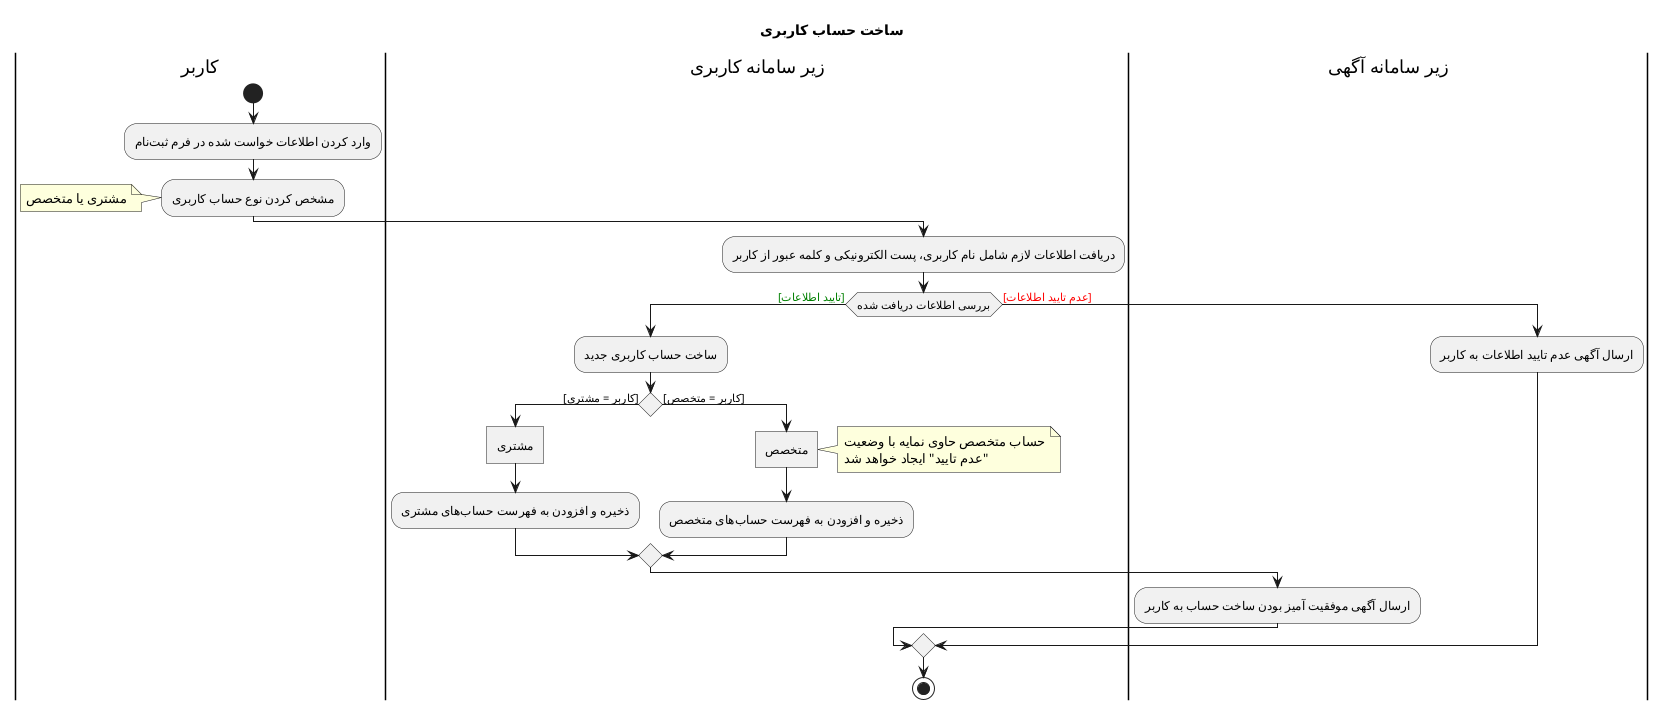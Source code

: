 @startuml Signup
Title ساخت حساب کاربری
!theme _none_ 
|کاربر|
start
:وارد کردن اطلاعات خواست شده در فرم ثبت‌نام;
:مشخص کردن نوع حساب کاربری;
note left: مشتری یا متخصص
|زیر سامانه کاربری|
:دریافت اطلاعات لازم شامل نام کاربری، پست الکترونیکی و کلمه عبور از کاربر;
if (بررسی اطلاعات دریافت شده) then (<color:green>[تایید اطلاعات])
  :ساخت حساب کاربری جدید;
  if () then ([کاربر = مشتری])
  :مشتری]
  :ذخیره و افزودن به فهرست حساب‌های مشتری;
  else ([کاربر = متخصص])
  :متخصص]
  note right: حساب متخصص حاوی نمایه با وضعیت\n"عدم تایید" ایجاد خواهد شد
  :ذخیره و افزودن به فهرست حساب‌های متخصص;
  endif
|زیر سامانه آگهی|
  :ارسال آگهی موفقیت آمیز بودن ساخت حساب به کاربر;
else (<color:red>[عدم تایید اطلاعات])
|زیر سامانه آگهی|
  :ارسال آگهی عدم تایید اطلاعات به کاربر;
|زیر سامانه کاربری|
endif
stop
@enduml

